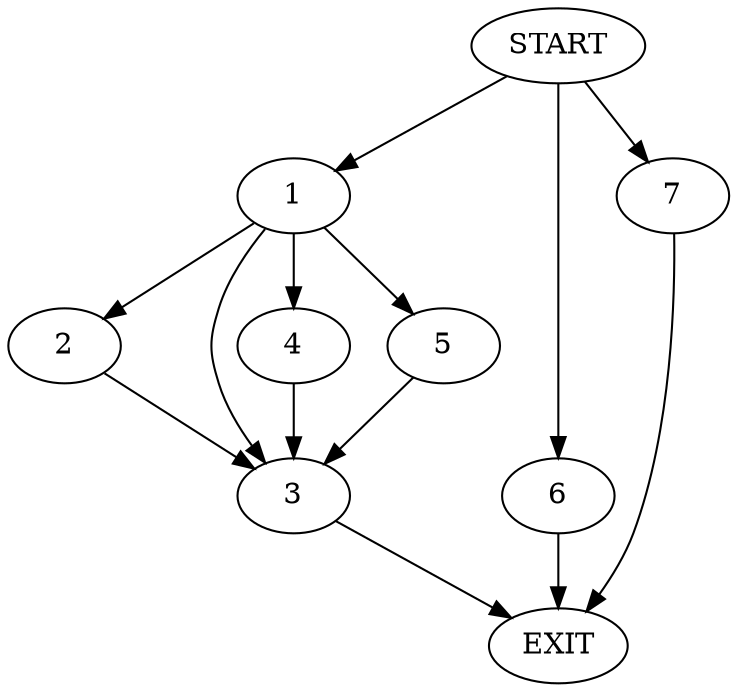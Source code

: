 digraph {
0 [label="START"]
8 [label="EXIT"]
0 -> 1
1 -> 2
1 -> 3
1 -> 4
1 -> 5
5 -> 3
2 -> 3
4 -> 3
3 -> 8
0 -> 6
6 -> 8
0 -> 7
7 -> 8
}
